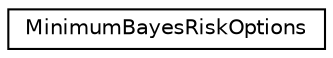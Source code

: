 digraph "Graphical Class Hierarchy"
{
  edge [fontname="Helvetica",fontsize="10",labelfontname="Helvetica",labelfontsize="10"];
  node [fontname="Helvetica",fontsize="10",shape=record];
  rankdir="LR";
  Node0 [label="MinimumBayesRiskOptions",height=0.2,width=0.4,color="black", fillcolor="white", style="filled",URL="$structkaldi_1_1MinimumBayesRiskOptions.html",tooltip="The implementation of the Minimum Bayes Risk decoding method described in \"Minimum Bayes Risk decodin..."];
}
